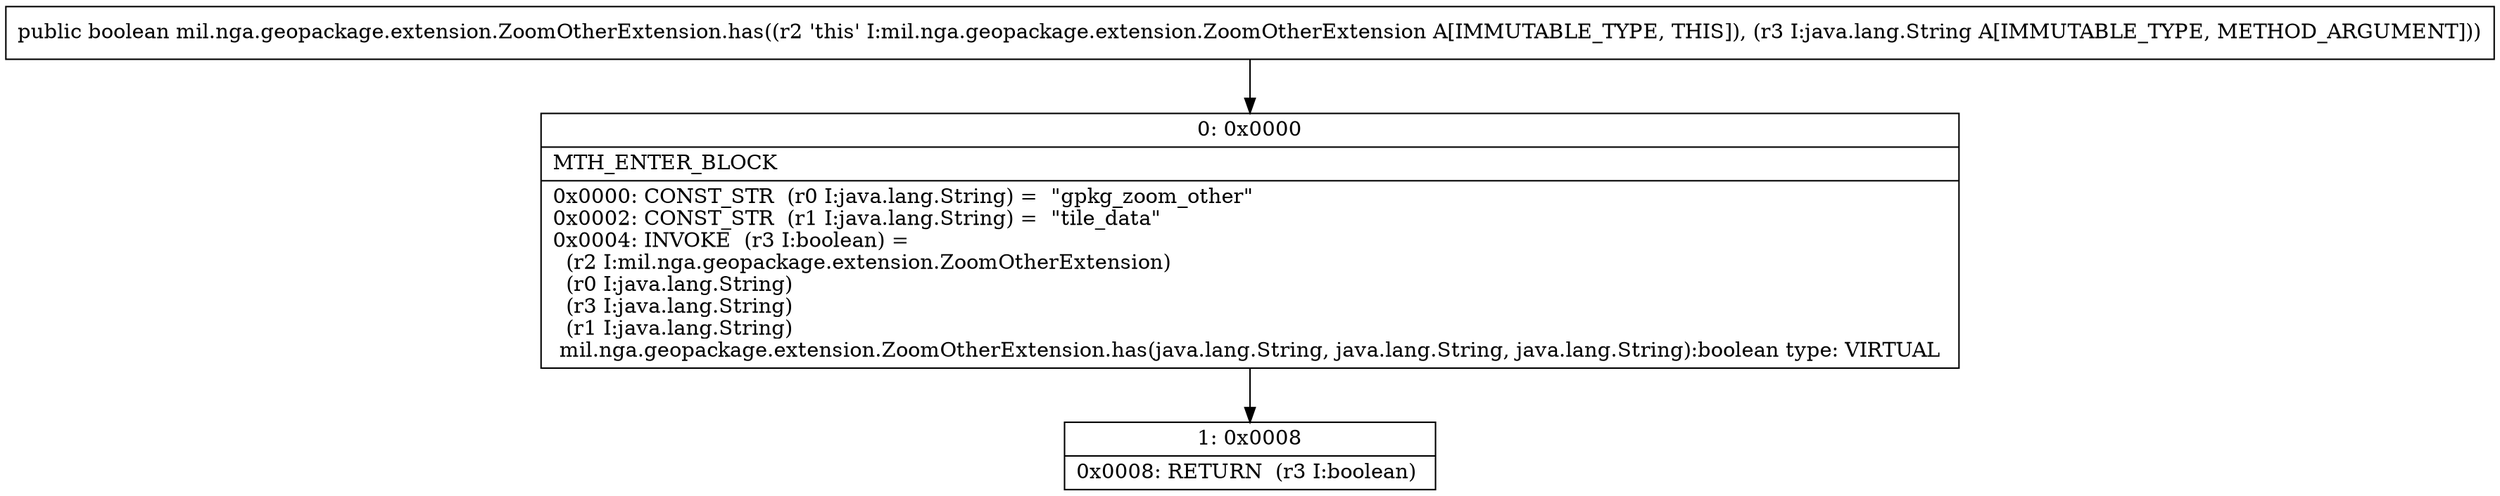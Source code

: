 digraph "CFG formil.nga.geopackage.extension.ZoomOtherExtension.has(Ljava\/lang\/String;)Z" {
Node_0 [shape=record,label="{0\:\ 0x0000|MTH_ENTER_BLOCK\l|0x0000: CONST_STR  (r0 I:java.lang.String) =  \"gpkg_zoom_other\" \l0x0002: CONST_STR  (r1 I:java.lang.String) =  \"tile_data\" \l0x0004: INVOKE  (r3 I:boolean) = \l  (r2 I:mil.nga.geopackage.extension.ZoomOtherExtension)\l  (r0 I:java.lang.String)\l  (r3 I:java.lang.String)\l  (r1 I:java.lang.String)\l mil.nga.geopackage.extension.ZoomOtherExtension.has(java.lang.String, java.lang.String, java.lang.String):boolean type: VIRTUAL \l}"];
Node_1 [shape=record,label="{1\:\ 0x0008|0x0008: RETURN  (r3 I:boolean) \l}"];
MethodNode[shape=record,label="{public boolean mil.nga.geopackage.extension.ZoomOtherExtension.has((r2 'this' I:mil.nga.geopackage.extension.ZoomOtherExtension A[IMMUTABLE_TYPE, THIS]), (r3 I:java.lang.String A[IMMUTABLE_TYPE, METHOD_ARGUMENT])) }"];
MethodNode -> Node_0;
Node_0 -> Node_1;
}

